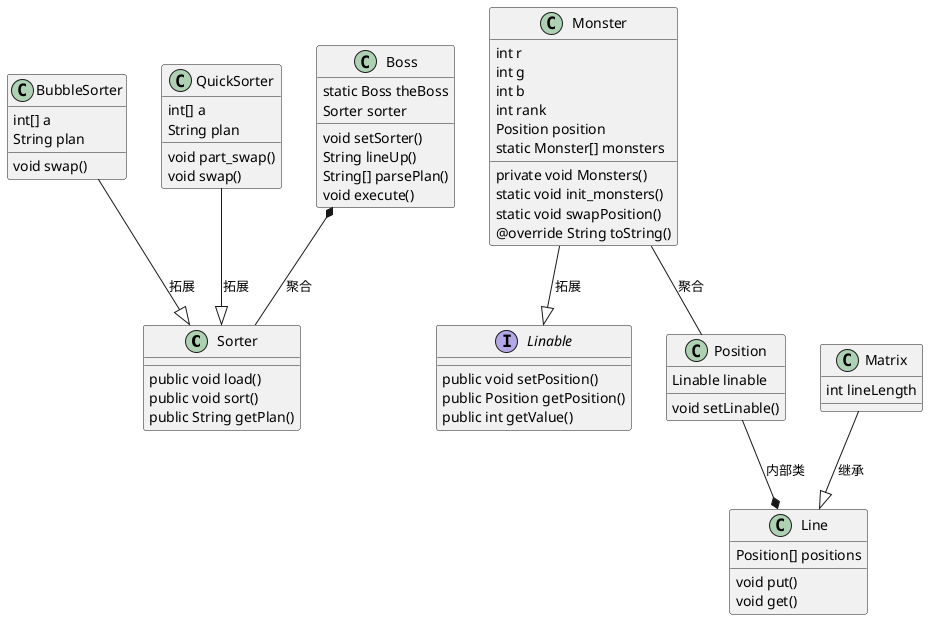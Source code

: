 @startuml
class Sorter{
    public void load()
    public void sort()
    public String getPlan()
}

class BubbleSorter{
    int[] a
    String plan
    void swap()
}

class QuickSorter{
    int[] a
    String plan
    void part_swap()
    void swap()
}

interface Linable{
    public void setPosition()
    public Position getPosition()
    public int getValue()
}

class Monster{
    int r
    int g
    int b
    int rank
    Position position
    static Monster[] monsters
    private void Monsters()
    static void init_monsters()
    static void swapPosition()
    @override String toString()
}

class Line{
    Position[] positions
    void put()
    void get()
    
}

class Matrix{
    int lineLength
}

class Position{
    Linable linable
    void setLinable()
}

class Boss{
    static Boss theBoss
    Sorter sorter
    void setSorter()
    String lineUp()
    String[] parsePlan()
    void execute()
}

BubbleSorter --|> Sorter:拓展
QuickSorter --|> Sorter:拓展
Monster --|> Linable:拓展
Position --* Line:内部类
Monster -- Position:聚合
Boss *-- Sorter:聚合
Matrix --|> Line:继承
@enduml